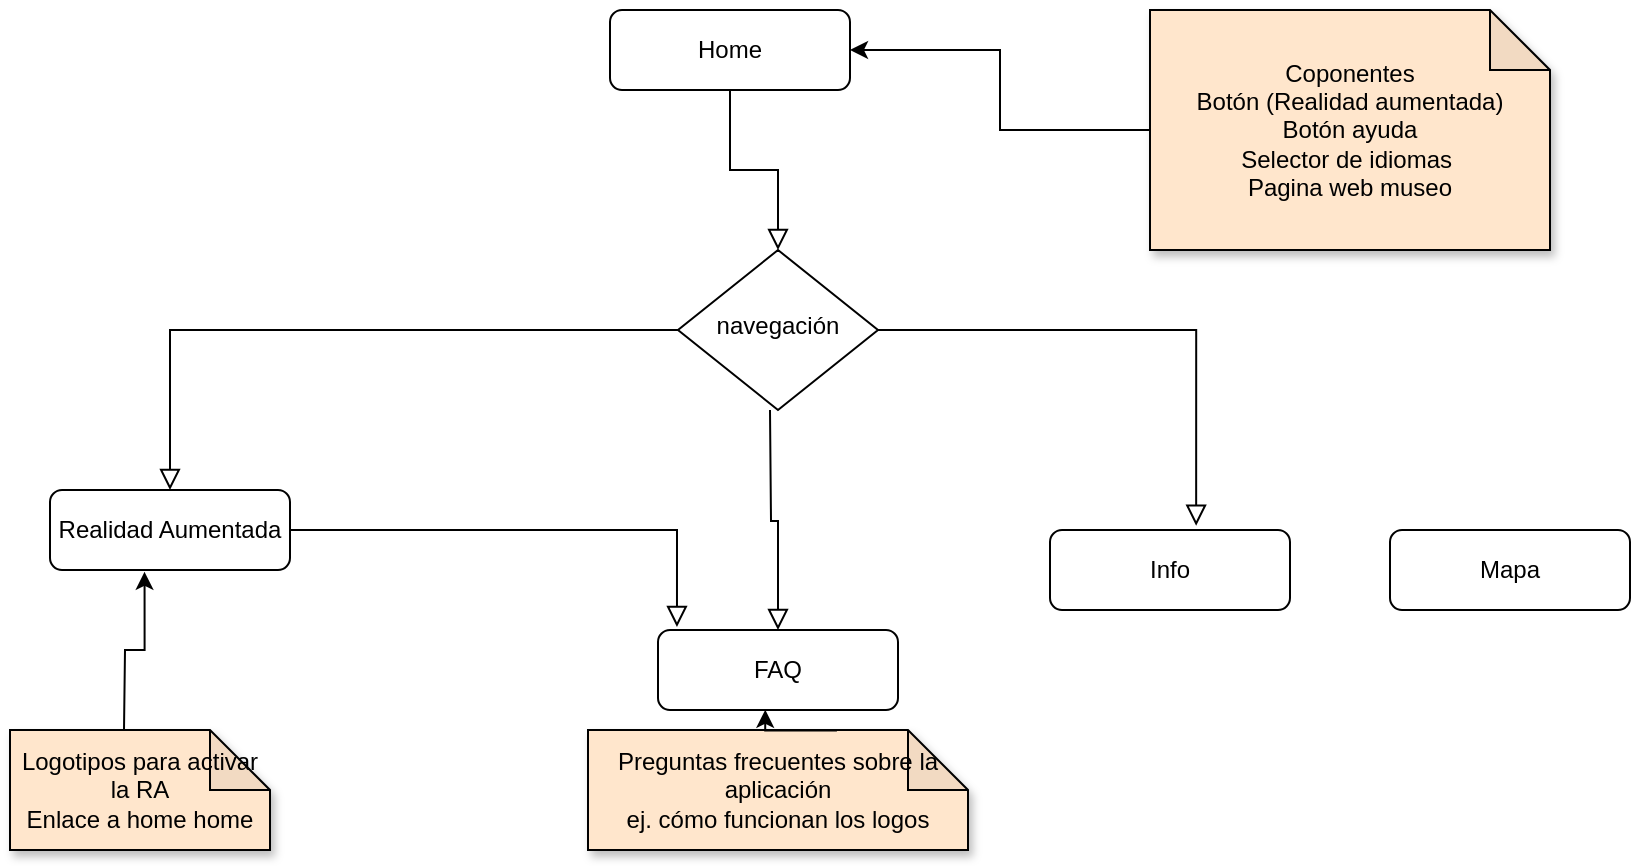 <mxfile version="24.2.1" type="github">
  <diagram id="C5RBs43oDa-KdzZeNtuy" name="Page-1">
    <mxGraphModel dx="1981" dy="537" grid="1" gridSize="10" guides="1" tooltips="1" connect="1" arrows="1" fold="1" page="1" pageScale="1" pageWidth="827" pageHeight="1169" math="0" shadow="0">
      <root>
        <mxCell id="WIyWlLk6GJQsqaUBKTNV-0" />
        <mxCell id="WIyWlLk6GJQsqaUBKTNV-1" parent="WIyWlLk6GJQsqaUBKTNV-0" />
        <mxCell id="WIyWlLk6GJQsqaUBKTNV-2" value="" style="rounded=0;html=1;jettySize=auto;orthogonalLoop=1;fontSize=11;endArrow=block;endFill=0;endSize=8;strokeWidth=1;shadow=0;labelBackgroundColor=none;edgeStyle=orthogonalEdgeStyle;exitX=0.5;exitY=1;exitDx=0;exitDy=0;" parent="WIyWlLk6GJQsqaUBKTNV-1" source="WIyWlLk6GJQsqaUBKTNV-3" target="WIyWlLk6GJQsqaUBKTNV-6" edge="1">
          <mxGeometry relative="1" as="geometry" />
        </mxCell>
        <mxCell id="WIyWlLk6GJQsqaUBKTNV-3" value="Home" style="rounded=1;whiteSpace=wrap;html=1;fontSize=12;glass=0;strokeWidth=1;shadow=0;" parent="WIyWlLk6GJQsqaUBKTNV-1" vertex="1">
          <mxGeometry x="280" y="20" width="120" height="40" as="geometry" />
        </mxCell>
        <mxCell id="WIyWlLk6GJQsqaUBKTNV-5" value="" style="edgeStyle=orthogonalEdgeStyle;rounded=0;html=1;jettySize=auto;orthogonalLoop=1;fontSize=11;endArrow=block;endFill=0;endSize=8;strokeWidth=1;shadow=0;labelBackgroundColor=none;" parent="WIyWlLk6GJQsqaUBKTNV-1" source="WIyWlLk6GJQsqaUBKTNV-6" target="WIyWlLk6GJQsqaUBKTNV-7" edge="1">
          <mxGeometry y="10" relative="1" as="geometry">
            <mxPoint as="offset" />
          </mxGeometry>
        </mxCell>
        <mxCell id="WIyWlLk6GJQsqaUBKTNV-6" value="navegación" style="rhombus;whiteSpace=wrap;html=1;shadow=0;fontFamily=Helvetica;fontSize=12;align=center;strokeWidth=1;spacing=6;spacingTop=-4;" parent="WIyWlLk6GJQsqaUBKTNV-1" vertex="1">
          <mxGeometry x="314" y="140" width="100" height="80" as="geometry" />
        </mxCell>
        <mxCell id="WIyWlLk6GJQsqaUBKTNV-7" value="Realidad Aumentada" style="rounded=1;whiteSpace=wrap;html=1;fontSize=12;glass=0;strokeWidth=1;shadow=0;" parent="WIyWlLk6GJQsqaUBKTNV-1" vertex="1">
          <mxGeometry y="260" width="120" height="40" as="geometry" />
        </mxCell>
        <mxCell id="X4g_A170PTFHZr4frZIj-5" style="edgeStyle=orthogonalEdgeStyle;rounded=0;orthogonalLoop=1;jettySize=auto;html=1;exitX=0;exitY=0.5;exitDx=0;exitDy=0;exitPerimeter=0;" edge="1" parent="WIyWlLk6GJQsqaUBKTNV-1" source="X4g_A170PTFHZr4frZIj-2" target="WIyWlLk6GJQsqaUBKTNV-3">
          <mxGeometry relative="1" as="geometry" />
        </mxCell>
        <mxCell id="X4g_A170PTFHZr4frZIj-2" value="Coponentes&lt;div&gt;Botón (Realidad aumentada)&lt;/div&gt;&lt;div&gt;Botón ayuda&lt;/div&gt;&lt;div&gt;Selector de idiomas&amp;nbsp;&lt;/div&gt;&lt;div&gt;Pagina web museo&lt;/div&gt;" style="shape=note;whiteSpace=wrap;html=1;backgroundOutline=1;darkOpacity=0.05;shadow=1;fillColor=#FFE6CC;" vertex="1" parent="WIyWlLk6GJQsqaUBKTNV-1">
          <mxGeometry x="550" y="20" width="200" height="120" as="geometry" />
        </mxCell>
        <mxCell id="X4g_A170PTFHZr4frZIj-6" value="Logotipos para activar la RA&lt;div&gt;Enlace a home home&lt;/div&gt;" style="shape=note;whiteSpace=wrap;html=1;backgroundOutline=1;darkOpacity=0.05;shadow=1;fillColor=#FFE6CC;" vertex="1" parent="WIyWlLk6GJQsqaUBKTNV-1">
          <mxGeometry x="-20" y="380" width="130" height="60" as="geometry" />
        </mxCell>
        <mxCell id="X4g_A170PTFHZr4frZIj-7" style="edgeStyle=orthogonalEdgeStyle;rounded=0;orthogonalLoop=1;jettySize=auto;html=1;entryX=0.394;entryY=1.023;entryDx=0;entryDy=0;entryPerimeter=0;" edge="1" parent="WIyWlLk6GJQsqaUBKTNV-1" target="WIyWlLk6GJQsqaUBKTNV-7">
          <mxGeometry relative="1" as="geometry">
            <mxPoint x="37" y="380" as="sourcePoint" />
            <mxPoint x="410" y="50" as="targetPoint" />
          </mxGeometry>
        </mxCell>
        <mxCell id="X4g_A170PTFHZr4frZIj-8" value="FAQ" style="rounded=1;whiteSpace=wrap;html=1;fontSize=12;glass=0;strokeWidth=1;shadow=0;" vertex="1" parent="WIyWlLk6GJQsqaUBKTNV-1">
          <mxGeometry x="304" y="330" width="120" height="40" as="geometry" />
        </mxCell>
        <mxCell id="X4g_A170PTFHZr4frZIj-9" value="Mapa" style="rounded=1;whiteSpace=wrap;html=1;fontSize=12;glass=0;strokeWidth=1;shadow=0;" vertex="1" parent="WIyWlLk6GJQsqaUBKTNV-1">
          <mxGeometry x="670" y="280" width="120" height="40" as="geometry" />
        </mxCell>
        <mxCell id="X4g_A170PTFHZr4frZIj-10" value="" style="edgeStyle=orthogonalEdgeStyle;rounded=0;html=1;jettySize=auto;orthogonalLoop=1;fontSize=11;endArrow=block;endFill=0;endSize=8;strokeWidth=1;shadow=0;labelBackgroundColor=none;entryX=0.5;entryY=0;entryDx=0;entryDy=0;" edge="1" parent="WIyWlLk6GJQsqaUBKTNV-1" target="X4g_A170PTFHZr4frZIj-8">
          <mxGeometry y="10" relative="1" as="geometry">
            <mxPoint as="offset" />
            <mxPoint x="360" y="220" as="sourcePoint" />
            <mxPoint x="70" y="270" as="targetPoint" />
          </mxGeometry>
        </mxCell>
        <mxCell id="X4g_A170PTFHZr4frZIj-11" value="Preguntas frecuentes sobre la aplicación&lt;div&gt;ej. cómo funcionan los logos&lt;/div&gt;" style="shape=note;whiteSpace=wrap;html=1;backgroundOutline=1;darkOpacity=0.05;shadow=1;fillColor=#FFE6CC;" vertex="1" parent="WIyWlLk6GJQsqaUBKTNV-1">
          <mxGeometry x="269" y="380" width="190" height="60" as="geometry" />
        </mxCell>
        <mxCell id="X4g_A170PTFHZr4frZIj-12" style="edgeStyle=orthogonalEdgeStyle;rounded=0;orthogonalLoop=1;jettySize=auto;html=1;entryX=0.447;entryY=0.997;entryDx=0;entryDy=0;entryPerimeter=0;exitX=0.655;exitY=0.004;exitDx=0;exitDy=0;exitPerimeter=0;" edge="1" parent="WIyWlLk6GJQsqaUBKTNV-1" source="X4g_A170PTFHZr4frZIj-11" target="X4g_A170PTFHZr4frZIj-8">
          <mxGeometry relative="1" as="geometry">
            <mxPoint x="47" y="390" as="sourcePoint" />
            <mxPoint x="57" y="311" as="targetPoint" />
          </mxGeometry>
        </mxCell>
        <mxCell id="X4g_A170PTFHZr4frZIj-14" value="" style="edgeStyle=orthogonalEdgeStyle;rounded=0;html=1;jettySize=auto;orthogonalLoop=1;fontSize=11;endArrow=block;endFill=0;endSize=8;strokeWidth=1;shadow=0;labelBackgroundColor=none;exitX=1;exitY=0.5;exitDx=0;exitDy=0;entryX=0.079;entryY=-0.037;entryDx=0;entryDy=0;entryPerimeter=0;" edge="1" parent="WIyWlLk6GJQsqaUBKTNV-1" source="WIyWlLk6GJQsqaUBKTNV-7" target="X4g_A170PTFHZr4frZIj-8">
          <mxGeometry y="10" relative="1" as="geometry">
            <mxPoint as="offset" />
            <mxPoint x="324" y="190" as="sourcePoint" />
            <mxPoint x="70" y="270" as="targetPoint" />
          </mxGeometry>
        </mxCell>
        <mxCell id="X4g_A170PTFHZr4frZIj-15" value="Info" style="rounded=1;whiteSpace=wrap;html=1;fontSize=12;glass=0;strokeWidth=1;shadow=0;" vertex="1" parent="WIyWlLk6GJQsqaUBKTNV-1">
          <mxGeometry x="500" y="280" width="120" height="40" as="geometry" />
        </mxCell>
        <mxCell id="X4g_A170PTFHZr4frZIj-16" value="" style="edgeStyle=orthogonalEdgeStyle;rounded=0;html=1;jettySize=auto;orthogonalLoop=1;fontSize=11;endArrow=block;endFill=0;endSize=8;strokeWidth=1;shadow=0;labelBackgroundColor=none;entryX=0.609;entryY=-0.054;entryDx=0;entryDy=0;exitX=1;exitY=0.5;exitDx=0;exitDy=0;entryPerimeter=0;" edge="1" parent="WIyWlLk6GJQsqaUBKTNV-1" source="WIyWlLk6GJQsqaUBKTNV-6" target="X4g_A170PTFHZr4frZIj-15">
          <mxGeometry y="10" relative="1" as="geometry">
            <mxPoint as="offset" />
            <mxPoint x="370" y="230" as="sourcePoint" />
            <mxPoint x="374" y="340" as="targetPoint" />
          </mxGeometry>
        </mxCell>
      </root>
    </mxGraphModel>
  </diagram>
</mxfile>
